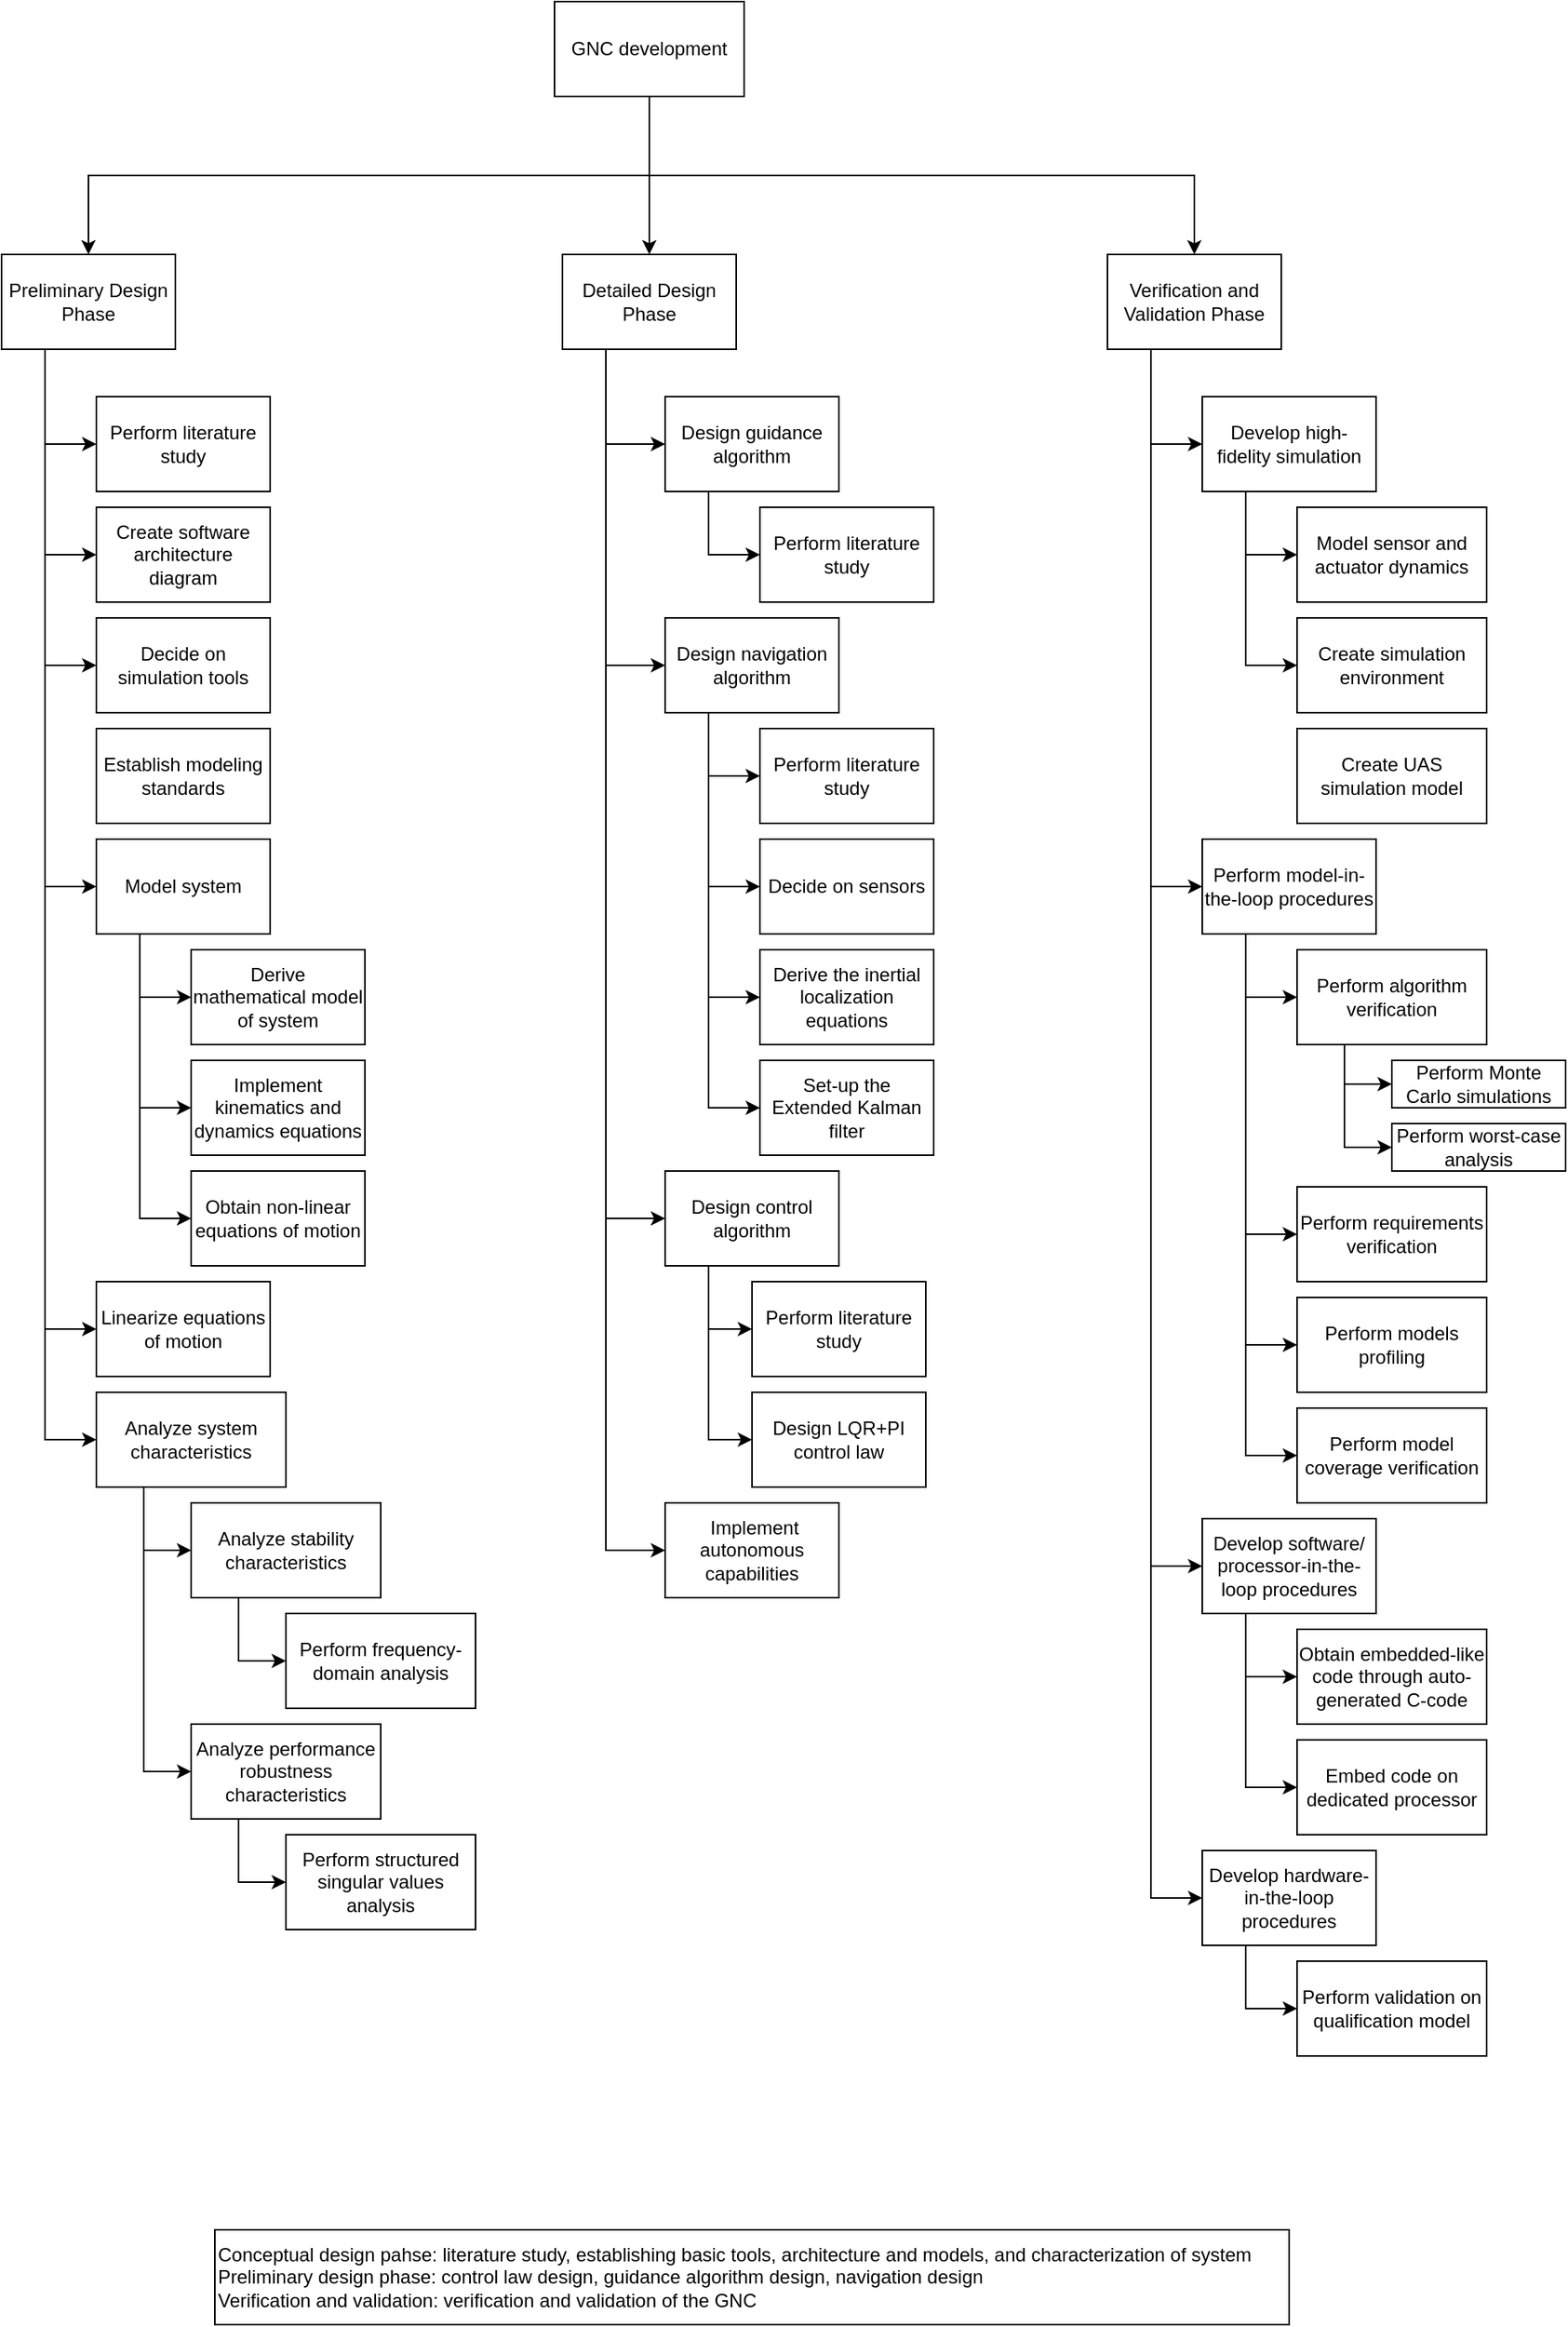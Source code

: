 <mxfile version="21.2.9" type="device">
  <diagram name="Page-1" id="2YBvvXClWsGukQMizWep">
    <mxGraphModel dx="866" dy="498" grid="1" gridSize="10" guides="1" tooltips="1" connect="1" arrows="1" fold="1" page="1" pageScale="1" pageWidth="1169" pageHeight="1654" math="0" shadow="0">
      <root>
        <mxCell id="0" />
        <mxCell id="1" parent="0" />
        <mxCell id="zK16GCWODctQh5SkANbl-13" style="edgeStyle=orthogonalEdgeStyle;rounded=0;orthogonalLoop=1;jettySize=auto;html=1;exitX=0.25;exitY=1;exitDx=0;exitDy=0;entryX=0;entryY=0.5;entryDx=0;entryDy=0;" parent="1" source="zK16GCWODctQh5SkANbl-1" target="zK16GCWODctQh5SkANbl-14" edge="1">
          <mxGeometry relative="1" as="geometry">
            <mxPoint x="130" y="350" as="targetPoint" />
          </mxGeometry>
        </mxCell>
        <mxCell id="zK16GCWODctQh5SkANbl-16" style="edgeStyle=orthogonalEdgeStyle;rounded=0;orthogonalLoop=1;jettySize=auto;html=1;exitX=0.25;exitY=1;exitDx=0;exitDy=0;entryX=0;entryY=0.5;entryDx=0;entryDy=0;" parent="1" source="zK16GCWODctQh5SkANbl-1" target="zK16GCWODctQh5SkANbl-15" edge="1">
          <mxGeometry relative="1" as="geometry" />
        </mxCell>
        <mxCell id="zK16GCWODctQh5SkANbl-18" style="edgeStyle=orthogonalEdgeStyle;rounded=0;orthogonalLoop=1;jettySize=auto;html=1;exitX=0.25;exitY=1;exitDx=0;exitDy=0;entryX=0;entryY=0.5;entryDx=0;entryDy=0;" parent="1" source="zK16GCWODctQh5SkANbl-1" target="zK16GCWODctQh5SkANbl-17" edge="1">
          <mxGeometry relative="1" as="geometry" />
        </mxCell>
        <mxCell id="zK16GCWODctQh5SkANbl-22" style="edgeStyle=orthogonalEdgeStyle;rounded=0;orthogonalLoop=1;jettySize=auto;html=1;exitX=0.25;exitY=1;exitDx=0;exitDy=0;entryX=0;entryY=0.5;entryDx=0;entryDy=0;" parent="1" source="zK16GCWODctQh5SkANbl-1" target="zK16GCWODctQh5SkANbl-21" edge="1">
          <mxGeometry relative="1" as="geometry" />
        </mxCell>
        <mxCell id="zK16GCWODctQh5SkANbl-29" style="edgeStyle=orthogonalEdgeStyle;rounded=0;orthogonalLoop=1;jettySize=auto;html=1;exitX=0.25;exitY=1;exitDx=0;exitDy=0;entryX=0;entryY=0.5;entryDx=0;entryDy=0;" parent="1" source="zK16GCWODctQh5SkANbl-1" target="zK16GCWODctQh5SkANbl-30" edge="1">
          <mxGeometry relative="1" as="geometry">
            <mxPoint x="137.783" y="840" as="targetPoint" />
          </mxGeometry>
        </mxCell>
        <mxCell id="zK16GCWODctQh5SkANbl-31" style="edgeStyle=orthogonalEdgeStyle;rounded=0;orthogonalLoop=1;jettySize=auto;html=1;exitX=0.25;exitY=1;exitDx=0;exitDy=0;entryX=0;entryY=0.5;entryDx=0;entryDy=0;" parent="1" source="zK16GCWODctQh5SkANbl-1" target="zK16GCWODctQh5SkANbl-32" edge="1">
          <mxGeometry relative="1" as="geometry">
            <mxPoint x="137.75" y="880" as="targetPoint" />
          </mxGeometry>
        </mxCell>
        <mxCell id="zK16GCWODctQh5SkANbl-1" value="Preliminary Design Phase" style="whiteSpace=wrap;html=1;" parent="1" vertex="1">
          <mxGeometry x="110" y="190" width="110" height="60" as="geometry" />
        </mxCell>
        <mxCell id="zK16GCWODctQh5SkANbl-80" style="edgeStyle=orthogonalEdgeStyle;rounded=0;orthogonalLoop=1;jettySize=auto;html=1;exitX=0.25;exitY=1;exitDx=0;exitDy=0;entryX=0;entryY=0.5;entryDx=0;entryDy=0;" parent="1" source="zK16GCWODctQh5SkANbl-2" target="zK16GCWODctQh5SkANbl-81" edge="1">
          <mxGeometry relative="1" as="geometry">
            <mxPoint x="515" y="400" as="targetPoint" />
          </mxGeometry>
        </mxCell>
        <mxCell id="zK16GCWODctQh5SkANbl-83" style="edgeStyle=orthogonalEdgeStyle;rounded=0;orthogonalLoop=1;jettySize=auto;html=1;exitX=0.25;exitY=1;exitDx=0;exitDy=0;entryX=0;entryY=0.5;entryDx=0;entryDy=0;" parent="1" source="zK16GCWODctQh5SkANbl-2" target="zK16GCWODctQh5SkANbl-82" edge="1">
          <mxGeometry relative="1" as="geometry" />
        </mxCell>
        <mxCell id="zK16GCWODctQh5SkANbl-85" style="edgeStyle=orthogonalEdgeStyle;rounded=0;orthogonalLoop=1;jettySize=auto;html=1;exitX=0.25;exitY=1;exitDx=0;exitDy=0;entryX=0;entryY=0.5;entryDx=0;entryDy=0;" parent="1" source="zK16GCWODctQh5SkANbl-2" target="zK16GCWODctQh5SkANbl-84" edge="1">
          <mxGeometry relative="1" as="geometry" />
        </mxCell>
        <mxCell id="Lubr7b8vD6p8M-rL4vlB-2" style="edgeStyle=orthogonalEdgeStyle;rounded=0;orthogonalLoop=1;jettySize=auto;html=1;exitX=0.25;exitY=1;exitDx=0;exitDy=0;entryX=0;entryY=0.5;entryDx=0;entryDy=0;" edge="1" parent="1" source="zK16GCWODctQh5SkANbl-2" target="Lubr7b8vD6p8M-rL4vlB-1">
          <mxGeometry relative="1" as="geometry" />
        </mxCell>
        <mxCell id="zK16GCWODctQh5SkANbl-2" value="Detailed Design&lt;br&gt;Phase" style="whiteSpace=wrap;html=1;" parent="1" vertex="1">
          <mxGeometry x="465" y="190" width="110" height="60" as="geometry" />
        </mxCell>
        <mxCell id="zK16GCWODctQh5SkANbl-4" style="edgeStyle=orthogonalEdgeStyle;rounded=0;orthogonalLoop=1;jettySize=auto;html=1;exitX=0.25;exitY=1;exitDx=0;exitDy=0;entryX=0;entryY=0.5;entryDx=0;entryDy=0;" parent="1" source="zK16GCWODctQh5SkANbl-3" target="zK16GCWODctQh5SkANbl-5" edge="1">
          <mxGeometry relative="1" as="geometry">
            <mxPoint x="870" y="320" as="targetPoint" />
            <Array as="points">
              <mxPoint x="838" y="310" />
            </Array>
          </mxGeometry>
        </mxCell>
        <mxCell id="zK16GCWODctQh5SkANbl-7" style="edgeStyle=orthogonalEdgeStyle;rounded=0;orthogonalLoop=1;jettySize=auto;html=1;exitX=0.25;exitY=1;exitDx=0;exitDy=0;entryX=0;entryY=0.5;entryDx=0;entryDy=0;" parent="1" source="zK16GCWODctQh5SkANbl-3" target="zK16GCWODctQh5SkANbl-6" edge="1">
          <mxGeometry relative="1" as="geometry" />
        </mxCell>
        <mxCell id="zK16GCWODctQh5SkANbl-9" style="edgeStyle=orthogonalEdgeStyle;rounded=0;orthogonalLoop=1;jettySize=auto;html=1;exitX=0.25;exitY=1;exitDx=0;exitDy=0;entryX=0;entryY=0.5;entryDx=0;entryDy=0;" parent="1" source="zK16GCWODctQh5SkANbl-3" target="zK16GCWODctQh5SkANbl-8" edge="1">
          <mxGeometry relative="1" as="geometry" />
        </mxCell>
        <mxCell id="zK16GCWODctQh5SkANbl-11" style="edgeStyle=orthogonalEdgeStyle;rounded=0;orthogonalLoop=1;jettySize=auto;html=1;exitX=0.25;exitY=1;exitDx=0;exitDy=0;entryX=0;entryY=0.5;entryDx=0;entryDy=0;" parent="1" source="zK16GCWODctQh5SkANbl-3" target="zK16GCWODctQh5SkANbl-10" edge="1">
          <mxGeometry relative="1" as="geometry" />
        </mxCell>
        <mxCell id="zK16GCWODctQh5SkANbl-3" value="Verification and Validation Phase" style="whiteSpace=wrap;html=1;" parent="1" vertex="1">
          <mxGeometry x="810" y="190" width="110" height="60" as="geometry" />
        </mxCell>
        <mxCell id="zK16GCWODctQh5SkANbl-48" style="edgeStyle=orthogonalEdgeStyle;rounded=0;orthogonalLoop=1;jettySize=auto;html=1;exitX=0.25;exitY=1;exitDx=0;exitDy=0;entryX=0;entryY=0.5;entryDx=0;entryDy=0;" parent="1" source="zK16GCWODctQh5SkANbl-5" target="zK16GCWODctQh5SkANbl-47" edge="1">
          <mxGeometry relative="1" as="geometry" />
        </mxCell>
        <mxCell id="zK16GCWODctQh5SkANbl-50" style="edgeStyle=orthogonalEdgeStyle;rounded=0;orthogonalLoop=1;jettySize=auto;html=1;exitX=0.25;exitY=1;exitDx=0;exitDy=0;entryX=0;entryY=0.5;entryDx=0;entryDy=0;" parent="1" source="zK16GCWODctQh5SkANbl-5" target="zK16GCWODctQh5SkANbl-49" edge="1">
          <mxGeometry relative="1" as="geometry" />
        </mxCell>
        <mxCell id="zK16GCWODctQh5SkANbl-5" value="Develop high-fidelity simulation" style="whiteSpace=wrap;html=1;" parent="1" vertex="1">
          <mxGeometry x="870" y="280" width="110" height="60" as="geometry" />
        </mxCell>
        <mxCell id="zK16GCWODctQh5SkANbl-55" style="edgeStyle=orthogonalEdgeStyle;rounded=0;orthogonalLoop=1;jettySize=auto;html=1;exitX=0.25;exitY=1;exitDx=0;exitDy=0;entryX=0;entryY=0.5;entryDx=0;entryDy=0;" parent="1" source="zK16GCWODctQh5SkANbl-6" target="zK16GCWODctQh5SkANbl-54" edge="1">
          <mxGeometry relative="1" as="geometry" />
        </mxCell>
        <mxCell id="zK16GCWODctQh5SkANbl-67" style="edgeStyle=orthogonalEdgeStyle;rounded=0;orthogonalLoop=1;jettySize=auto;html=1;exitX=0.25;exitY=1;exitDx=0;exitDy=0;entryX=0;entryY=0.5;entryDx=0;entryDy=0;" parent="1" source="zK16GCWODctQh5SkANbl-6" target="zK16GCWODctQh5SkANbl-66" edge="1">
          <mxGeometry relative="1" as="geometry" />
        </mxCell>
        <mxCell id="zK16GCWODctQh5SkANbl-71" style="edgeStyle=orthogonalEdgeStyle;rounded=0;orthogonalLoop=1;jettySize=auto;html=1;exitX=0.25;exitY=1;exitDx=0;exitDy=0;entryX=0;entryY=0.5;entryDx=0;entryDy=0;" parent="1" source="zK16GCWODctQh5SkANbl-6" target="zK16GCWODctQh5SkANbl-70" edge="1">
          <mxGeometry relative="1" as="geometry" />
        </mxCell>
        <mxCell id="zK16GCWODctQh5SkANbl-72" style="edgeStyle=orthogonalEdgeStyle;rounded=0;orthogonalLoop=1;jettySize=auto;html=1;exitX=0.25;exitY=1;exitDx=0;exitDy=0;entryX=0;entryY=0.5;entryDx=0;entryDy=0;" parent="1" source="zK16GCWODctQh5SkANbl-6" target="zK16GCWODctQh5SkANbl-68" edge="1">
          <mxGeometry relative="1" as="geometry" />
        </mxCell>
        <mxCell id="zK16GCWODctQh5SkANbl-6" value="Perform model-in-the-loop procedures" style="whiteSpace=wrap;html=1;" parent="1" vertex="1">
          <mxGeometry x="870" y="560" width="110" height="60" as="geometry" />
        </mxCell>
        <mxCell id="zK16GCWODctQh5SkANbl-57" style="edgeStyle=orthogonalEdgeStyle;rounded=0;orthogonalLoop=1;jettySize=auto;html=1;exitX=0.25;exitY=1;exitDx=0;exitDy=0;entryX=0;entryY=0.5;entryDx=0;entryDy=0;" parent="1" source="zK16GCWODctQh5SkANbl-8" target="zK16GCWODctQh5SkANbl-56" edge="1">
          <mxGeometry relative="1" as="geometry" />
        </mxCell>
        <mxCell id="zK16GCWODctQh5SkANbl-77" style="edgeStyle=orthogonalEdgeStyle;rounded=0;orthogonalLoop=1;jettySize=auto;html=1;exitX=0.25;exitY=1;exitDx=0;exitDy=0;entryX=0;entryY=0.5;entryDx=0;entryDy=0;" parent="1" source="zK16GCWODctQh5SkANbl-8" target="zK16GCWODctQh5SkANbl-59" edge="1">
          <mxGeometry relative="1" as="geometry" />
        </mxCell>
        <mxCell id="zK16GCWODctQh5SkANbl-8" value="Develop software/ processor-in-the-loop procedures" style="whiteSpace=wrap;html=1;" parent="1" vertex="1">
          <mxGeometry x="870" y="990" width="110" height="60" as="geometry" />
        </mxCell>
        <mxCell id="zK16GCWODctQh5SkANbl-63" style="edgeStyle=orthogonalEdgeStyle;rounded=0;orthogonalLoop=1;jettySize=auto;html=1;exitX=0.25;exitY=1;exitDx=0;exitDy=0;entryX=0;entryY=0.5;entryDx=0;entryDy=0;" parent="1" source="zK16GCWODctQh5SkANbl-10" target="zK16GCWODctQh5SkANbl-61" edge="1">
          <mxGeometry relative="1" as="geometry" />
        </mxCell>
        <mxCell id="zK16GCWODctQh5SkANbl-10" value="Develop hardware-in-the-loop procedures" style="whiteSpace=wrap;html=1;" parent="1" vertex="1">
          <mxGeometry x="870" y="1200" width="110" height="60" as="geometry" />
        </mxCell>
        <mxCell id="zK16GCWODctQh5SkANbl-86" style="edgeStyle=orthogonalEdgeStyle;rounded=0;orthogonalLoop=1;jettySize=auto;html=1;exitX=0.5;exitY=1;exitDx=0;exitDy=0;" parent="1" source="zK16GCWODctQh5SkANbl-12" target="zK16GCWODctQh5SkANbl-2" edge="1">
          <mxGeometry relative="1" as="geometry" />
        </mxCell>
        <mxCell id="zK16GCWODctQh5SkANbl-87" style="edgeStyle=orthogonalEdgeStyle;rounded=0;orthogonalLoop=1;jettySize=auto;html=1;exitX=0.5;exitY=1;exitDx=0;exitDy=0;entryX=0.5;entryY=0;entryDx=0;entryDy=0;" parent="1" source="zK16GCWODctQh5SkANbl-12" target="zK16GCWODctQh5SkANbl-3" edge="1">
          <mxGeometry relative="1" as="geometry" />
        </mxCell>
        <mxCell id="zK16GCWODctQh5SkANbl-88" style="edgeStyle=orthogonalEdgeStyle;rounded=0;orthogonalLoop=1;jettySize=auto;html=1;exitX=0.5;exitY=1;exitDx=0;exitDy=0;entryX=0.5;entryY=0;entryDx=0;entryDy=0;" parent="1" source="zK16GCWODctQh5SkANbl-12" target="zK16GCWODctQh5SkANbl-1" edge="1">
          <mxGeometry relative="1" as="geometry" />
        </mxCell>
        <mxCell id="zK16GCWODctQh5SkANbl-12" value="GNC development" style="whiteSpace=wrap;html=1;" parent="1" vertex="1">
          <mxGeometry x="460" y="30" width="120" height="60" as="geometry" />
        </mxCell>
        <mxCell id="zK16GCWODctQh5SkANbl-14" value="Perform literature study" style="whiteSpace=wrap;html=1;" parent="1" vertex="1">
          <mxGeometry x="170" y="280" width="110" height="60" as="geometry" />
        </mxCell>
        <mxCell id="zK16GCWODctQh5SkANbl-15" value="Decide on simulation tools" style="whiteSpace=wrap;html=1;" parent="1" vertex="1">
          <mxGeometry x="170" y="420" width="110" height="60" as="geometry" />
        </mxCell>
        <mxCell id="zK16GCWODctQh5SkANbl-17" value="Create software architecture diagram" style="whiteSpace=wrap;html=1;" parent="1" vertex="1">
          <mxGeometry x="170" y="350" width="110" height="60" as="geometry" />
        </mxCell>
        <mxCell id="zK16GCWODctQh5SkANbl-24" style="edgeStyle=orthogonalEdgeStyle;rounded=0;orthogonalLoop=1;jettySize=auto;html=1;exitX=0.25;exitY=1;exitDx=0;exitDy=0;entryX=0;entryY=0.5;entryDx=0;entryDy=0;" parent="1" source="zK16GCWODctQh5SkANbl-21" target="zK16GCWODctQh5SkANbl-23" edge="1">
          <mxGeometry relative="1" as="geometry" />
        </mxCell>
        <mxCell id="zK16GCWODctQh5SkANbl-26" style="edgeStyle=orthogonalEdgeStyle;rounded=0;orthogonalLoop=1;jettySize=auto;html=1;exitX=0.25;exitY=1;exitDx=0;exitDy=0;entryX=0;entryY=0.5;entryDx=0;entryDy=0;" parent="1" source="zK16GCWODctQh5SkANbl-21" target="zK16GCWODctQh5SkANbl-25" edge="1">
          <mxGeometry relative="1" as="geometry" />
        </mxCell>
        <mxCell id="zK16GCWODctQh5SkANbl-28" style="edgeStyle=orthogonalEdgeStyle;rounded=0;orthogonalLoop=1;jettySize=auto;html=1;exitX=0.25;exitY=1;exitDx=0;exitDy=0;entryX=0;entryY=0.5;entryDx=0;entryDy=0;" parent="1" source="zK16GCWODctQh5SkANbl-21" target="zK16GCWODctQh5SkANbl-27" edge="1">
          <mxGeometry relative="1" as="geometry" />
        </mxCell>
        <mxCell id="zK16GCWODctQh5SkANbl-21" value="Model system" style="whiteSpace=wrap;html=1;" parent="1" vertex="1">
          <mxGeometry x="170" y="560" width="110" height="60" as="geometry" />
        </mxCell>
        <mxCell id="zK16GCWODctQh5SkANbl-23" value="Derive mathematical model of system" style="whiteSpace=wrap;html=1;" parent="1" vertex="1">
          <mxGeometry x="230" y="630" width="110" height="60" as="geometry" />
        </mxCell>
        <mxCell id="zK16GCWODctQh5SkANbl-25" value="Implement kinematics and dynamics equations" style="whiteSpace=wrap;html=1;" parent="1" vertex="1">
          <mxGeometry x="230" y="700" width="110" height="60" as="geometry" />
        </mxCell>
        <mxCell id="zK16GCWODctQh5SkANbl-27" value="Obtain non-linear equations of motion" style="whiteSpace=wrap;html=1;" parent="1" vertex="1">
          <mxGeometry x="230" y="770" width="110" height="60" as="geometry" />
        </mxCell>
        <mxCell id="zK16GCWODctQh5SkANbl-30" value="Linearize equations of motion" style="whiteSpace=wrap;html=1;" parent="1" vertex="1">
          <mxGeometry x="170" y="840" width="110" height="60" as="geometry" />
        </mxCell>
        <mxCell id="zK16GCWODctQh5SkANbl-38" style="edgeStyle=orthogonalEdgeStyle;rounded=0;orthogonalLoop=1;jettySize=auto;html=1;exitX=0.25;exitY=1;exitDx=0;exitDy=0;entryX=0;entryY=0.5;entryDx=0;entryDy=0;" parent="1" source="zK16GCWODctQh5SkANbl-32" target="zK16GCWODctQh5SkANbl-33" edge="1">
          <mxGeometry relative="1" as="geometry" />
        </mxCell>
        <mxCell id="zK16GCWODctQh5SkANbl-39" style="edgeStyle=orthogonalEdgeStyle;rounded=0;orthogonalLoop=1;jettySize=auto;html=1;exitX=0.25;exitY=1;exitDx=0;exitDy=0;entryX=0;entryY=0.5;entryDx=0;entryDy=0;" parent="1" source="zK16GCWODctQh5SkANbl-32" target="zK16GCWODctQh5SkANbl-34" edge="1">
          <mxGeometry relative="1" as="geometry" />
        </mxCell>
        <mxCell id="zK16GCWODctQh5SkANbl-32" value="Analyze system characteristics" style="whiteSpace=wrap;html=1;" parent="1" vertex="1">
          <mxGeometry x="170" y="910" width="120" height="60" as="geometry" />
        </mxCell>
        <mxCell id="zK16GCWODctQh5SkANbl-41" style="edgeStyle=orthogonalEdgeStyle;rounded=0;orthogonalLoop=1;jettySize=auto;html=1;exitX=0.25;exitY=1;exitDx=0;exitDy=0;entryX=0;entryY=0.5;entryDx=0;entryDy=0;" parent="1" source="zK16GCWODctQh5SkANbl-33" target="zK16GCWODctQh5SkANbl-40" edge="1">
          <mxGeometry relative="1" as="geometry" />
        </mxCell>
        <mxCell id="zK16GCWODctQh5SkANbl-33" value="Analyze stability characteristics" style="whiteSpace=wrap;html=1;" parent="1" vertex="1">
          <mxGeometry x="230" y="980" width="120" height="60" as="geometry" />
        </mxCell>
        <mxCell id="zK16GCWODctQh5SkANbl-45" style="edgeStyle=orthogonalEdgeStyle;rounded=0;orthogonalLoop=1;jettySize=auto;html=1;exitX=0.25;exitY=1;exitDx=0;exitDy=0;entryX=0;entryY=0.5;entryDx=0;entryDy=0;" parent="1" source="zK16GCWODctQh5SkANbl-34" target="zK16GCWODctQh5SkANbl-44" edge="1">
          <mxGeometry relative="1" as="geometry" />
        </mxCell>
        <mxCell id="zK16GCWODctQh5SkANbl-34" value="Analyze performance robustness characteristics" style="whiteSpace=wrap;html=1;" parent="1" vertex="1">
          <mxGeometry x="230" y="1120" width="120" height="60" as="geometry" />
        </mxCell>
        <mxCell id="zK16GCWODctQh5SkANbl-40" value="Perform frequency-domain analysis" style="whiteSpace=wrap;html=1;" parent="1" vertex="1">
          <mxGeometry x="290" y="1050" width="120" height="60" as="geometry" />
        </mxCell>
        <mxCell id="zK16GCWODctQh5SkANbl-44" value="Perform structured singular values analysis" style="whiteSpace=wrap;html=1;" parent="1" vertex="1">
          <mxGeometry x="290" y="1190" width="120" height="60" as="geometry" />
        </mxCell>
        <mxCell id="zK16GCWODctQh5SkANbl-46" value="Conceptual design pahse: literature study, establishing basic tools, architecture and models, and characterization of system&lt;br&gt;Preliminary design phase: control law design, guidance algorithm design, navigation design&lt;br&gt;Verification and validation: verification and validation of the GNC" style="rounded=0;whiteSpace=wrap;html=1;align=left;" parent="1" vertex="1">
          <mxGeometry x="245" y="1440" width="680" height="60" as="geometry" />
        </mxCell>
        <mxCell id="zK16GCWODctQh5SkANbl-47" value="Model sensor and actuator dynamics" style="whiteSpace=wrap;html=1;" parent="1" vertex="1">
          <mxGeometry x="930" y="350" width="120" height="60" as="geometry" />
        </mxCell>
        <mxCell id="zK16GCWODctQh5SkANbl-49" value="Create simulation environment" style="whiteSpace=wrap;html=1;" parent="1" vertex="1">
          <mxGeometry x="930" y="420" width="120" height="60" as="geometry" />
        </mxCell>
        <mxCell id="zK16GCWODctQh5SkANbl-51" value="Create UAS simulation model" style="whiteSpace=wrap;html=1;" parent="1" vertex="1">
          <mxGeometry x="930" y="490" width="120" height="60" as="geometry" />
        </mxCell>
        <mxCell id="zK16GCWODctQh5SkANbl-75" style="edgeStyle=orthogonalEdgeStyle;rounded=0;orthogonalLoop=1;jettySize=auto;html=1;exitX=0.25;exitY=1;exitDx=0;exitDy=0;entryX=0;entryY=0.5;entryDx=0;entryDy=0;" parent="1" source="zK16GCWODctQh5SkANbl-54" target="zK16GCWODctQh5SkANbl-74" edge="1">
          <mxGeometry relative="1" as="geometry">
            <Array as="points">
              <mxPoint x="960" y="715" />
            </Array>
          </mxGeometry>
        </mxCell>
        <mxCell id="zK16GCWODctQh5SkANbl-76" style="edgeStyle=orthogonalEdgeStyle;rounded=0;orthogonalLoop=1;jettySize=auto;html=1;exitX=0.25;exitY=1;exitDx=0;exitDy=0;entryX=0;entryY=0.5;entryDx=0;entryDy=0;" parent="1" source="zK16GCWODctQh5SkANbl-54" target="zK16GCWODctQh5SkANbl-64" edge="1">
          <mxGeometry relative="1" as="geometry">
            <Array as="points">
              <mxPoint x="960" y="755" />
            </Array>
          </mxGeometry>
        </mxCell>
        <mxCell id="zK16GCWODctQh5SkANbl-54" value="Perform algorithm verification" style="whiteSpace=wrap;html=1;" parent="1" vertex="1">
          <mxGeometry x="930" y="630" width="120" height="60" as="geometry" />
        </mxCell>
        <mxCell id="zK16GCWODctQh5SkANbl-56" value="Obtain embedded-like code through auto-generated C-code" style="whiteSpace=wrap;html=1;" parent="1" vertex="1">
          <mxGeometry x="930" y="1060" width="120" height="60" as="geometry" />
        </mxCell>
        <mxCell id="zK16GCWODctQh5SkANbl-59" value="Embed code on dedicated processor" style="whiteSpace=wrap;html=1;" parent="1" vertex="1">
          <mxGeometry x="930" y="1130" width="120" height="60" as="geometry" />
        </mxCell>
        <mxCell id="zK16GCWODctQh5SkANbl-61" value="Perform validation on qualification model" style="whiteSpace=wrap;html=1;" parent="1" vertex="1">
          <mxGeometry x="930" y="1270" width="120" height="60" as="geometry" />
        </mxCell>
        <mxCell id="zK16GCWODctQh5SkANbl-64" value="Perform worst-case analysis" style="whiteSpace=wrap;html=1;" parent="1" vertex="1">
          <mxGeometry x="990" y="740" width="110" height="30" as="geometry" />
        </mxCell>
        <mxCell id="zK16GCWODctQh5SkANbl-66" value="Perform models profiling" style="whiteSpace=wrap;html=1;" parent="1" vertex="1">
          <mxGeometry x="930" y="850" width="120" height="60" as="geometry" />
        </mxCell>
        <mxCell id="zK16GCWODctQh5SkANbl-68" value="Perform requirements verification" style="whiteSpace=wrap;html=1;" parent="1" vertex="1">
          <mxGeometry x="930" y="780" width="120" height="60" as="geometry" />
        </mxCell>
        <mxCell id="zK16GCWODctQh5SkANbl-69" value="Establish modeling standards" style="whiteSpace=wrap;html=1;" parent="1" vertex="1">
          <mxGeometry x="170" y="490" width="110" height="60" as="geometry" />
        </mxCell>
        <mxCell id="zK16GCWODctQh5SkANbl-70" value="Perform model coverage verification" style="whiteSpace=wrap;html=1;" parent="1" vertex="1">
          <mxGeometry x="930" y="920" width="120" height="60" as="geometry" />
        </mxCell>
        <mxCell id="zK16GCWODctQh5SkANbl-74" value="Perform Monte Carlo simulations" style="rounded=0;whiteSpace=wrap;html=1;" parent="1" vertex="1">
          <mxGeometry x="990" y="700" width="110" height="30" as="geometry" />
        </mxCell>
        <mxCell id="zK16GCWODctQh5SkANbl-78" value="Perform literature study" style="whiteSpace=wrap;html=1;" parent="1" vertex="1">
          <mxGeometry x="590" y="350" width="110" height="60" as="geometry" />
        </mxCell>
        <mxCell id="LWP7Q_04rYfpGNGSPaA0-1" style="edgeStyle=orthogonalEdgeStyle;rounded=0;orthogonalLoop=1;jettySize=auto;html=1;exitX=0.25;exitY=1;exitDx=0;exitDy=0;entryX=0;entryY=0.5;entryDx=0;entryDy=0;" parent="1" source="zK16GCWODctQh5SkANbl-81" target="zK16GCWODctQh5SkANbl-78" edge="1">
          <mxGeometry relative="1" as="geometry" />
        </mxCell>
        <mxCell id="zK16GCWODctQh5SkANbl-81" value="Design guidance algorithm" style="whiteSpace=wrap;html=1;" parent="1" vertex="1">
          <mxGeometry x="530" y="280" width="110" height="60" as="geometry" />
        </mxCell>
        <mxCell id="LWP7Q_04rYfpGNGSPaA0-3" style="edgeStyle=orthogonalEdgeStyle;rounded=0;orthogonalLoop=1;jettySize=auto;html=1;exitX=0.25;exitY=1;exitDx=0;exitDy=0;entryX=0;entryY=0.5;entryDx=0;entryDy=0;" parent="1" source="zK16GCWODctQh5SkANbl-82" target="LWP7Q_04rYfpGNGSPaA0-2" edge="1">
          <mxGeometry relative="1" as="geometry" />
        </mxCell>
        <mxCell id="LWP7Q_04rYfpGNGSPaA0-5" style="edgeStyle=orthogonalEdgeStyle;rounded=0;orthogonalLoop=1;jettySize=auto;html=1;exitX=0.25;exitY=1;exitDx=0;exitDy=0;entryX=0;entryY=0.5;entryDx=0;entryDy=0;" parent="1" source="zK16GCWODctQh5SkANbl-82" target="LWP7Q_04rYfpGNGSPaA0-4" edge="1">
          <mxGeometry relative="1" as="geometry" />
        </mxCell>
        <mxCell id="LWP7Q_04rYfpGNGSPaA0-7" style="edgeStyle=orthogonalEdgeStyle;rounded=0;orthogonalLoop=1;jettySize=auto;html=1;exitX=0.25;exitY=1;exitDx=0;exitDy=0;entryX=0;entryY=0.5;entryDx=0;entryDy=0;" parent="1" source="zK16GCWODctQh5SkANbl-82" target="LWP7Q_04rYfpGNGSPaA0-6" edge="1">
          <mxGeometry relative="1" as="geometry" />
        </mxCell>
        <mxCell id="LWP7Q_04rYfpGNGSPaA0-9" style="edgeStyle=orthogonalEdgeStyle;rounded=0;orthogonalLoop=1;jettySize=auto;html=1;exitX=0.25;exitY=1;exitDx=0;exitDy=0;entryX=0;entryY=0.5;entryDx=0;entryDy=0;" parent="1" source="zK16GCWODctQh5SkANbl-82" target="LWP7Q_04rYfpGNGSPaA0-8" edge="1">
          <mxGeometry relative="1" as="geometry" />
        </mxCell>
        <mxCell id="zK16GCWODctQh5SkANbl-82" value="Design navigation algorithm" style="whiteSpace=wrap;html=1;" parent="1" vertex="1">
          <mxGeometry x="530" y="420" width="110" height="60" as="geometry" />
        </mxCell>
        <mxCell id="zK16GCWODctQh5SkANbl-93" style="edgeStyle=orthogonalEdgeStyle;rounded=0;orthogonalLoop=1;jettySize=auto;html=1;exitX=0.25;exitY=1;exitDx=0;exitDy=0;entryX=0;entryY=0.5;entryDx=0;entryDy=0;" parent="1" source="zK16GCWODctQh5SkANbl-84" target="zK16GCWODctQh5SkANbl-92" edge="1">
          <mxGeometry relative="1" as="geometry" />
        </mxCell>
        <mxCell id="zK16GCWODctQh5SkANbl-96" style="edgeStyle=orthogonalEdgeStyle;rounded=0;orthogonalLoop=1;jettySize=auto;html=1;exitX=0.25;exitY=1;exitDx=0;exitDy=0;entryX=0;entryY=0.5;entryDx=0;entryDy=0;" parent="1" source="zK16GCWODctQh5SkANbl-84" target="zK16GCWODctQh5SkANbl-94" edge="1">
          <mxGeometry relative="1" as="geometry" />
        </mxCell>
        <mxCell id="zK16GCWODctQh5SkANbl-84" value="Design control algorithm" style="whiteSpace=wrap;html=1;" parent="1" vertex="1">
          <mxGeometry x="530" y="770" width="110" height="60" as="geometry" />
        </mxCell>
        <mxCell id="zK16GCWODctQh5SkANbl-92" value="Perform literature study" style="whiteSpace=wrap;html=1;" parent="1" vertex="1">
          <mxGeometry x="585" y="840" width="110" height="60" as="geometry" />
        </mxCell>
        <mxCell id="zK16GCWODctQh5SkANbl-94" value="Design LQR+PI control law" style="whiteSpace=wrap;html=1;" parent="1" vertex="1">
          <mxGeometry x="585" y="910" width="110" height="60" as="geometry" />
        </mxCell>
        <mxCell id="LWP7Q_04rYfpGNGSPaA0-2" value="Perform literature study" style="whiteSpace=wrap;html=1;" parent="1" vertex="1">
          <mxGeometry x="590" y="490" width="110" height="60" as="geometry" />
        </mxCell>
        <mxCell id="LWP7Q_04rYfpGNGSPaA0-4" value="Decide on sensors" style="whiteSpace=wrap;html=1;" parent="1" vertex="1">
          <mxGeometry x="590" y="560" width="110" height="60" as="geometry" />
        </mxCell>
        <mxCell id="LWP7Q_04rYfpGNGSPaA0-6" value="Derive the inertial localization equations" style="whiteSpace=wrap;html=1;" parent="1" vertex="1">
          <mxGeometry x="590" y="630" width="110" height="60" as="geometry" />
        </mxCell>
        <mxCell id="LWP7Q_04rYfpGNGSPaA0-8" value="Set-up the Extended Kalman filter" style="whiteSpace=wrap;html=1;" parent="1" vertex="1">
          <mxGeometry x="590" y="700" width="110" height="60" as="geometry" />
        </mxCell>
        <mxCell id="Lubr7b8vD6p8M-rL4vlB-1" value="&amp;nbsp;Implement autonomous capabilities" style="whiteSpace=wrap;html=1;" vertex="1" parent="1">
          <mxGeometry x="530" y="980" width="110" height="60" as="geometry" />
        </mxCell>
      </root>
    </mxGraphModel>
  </diagram>
</mxfile>
